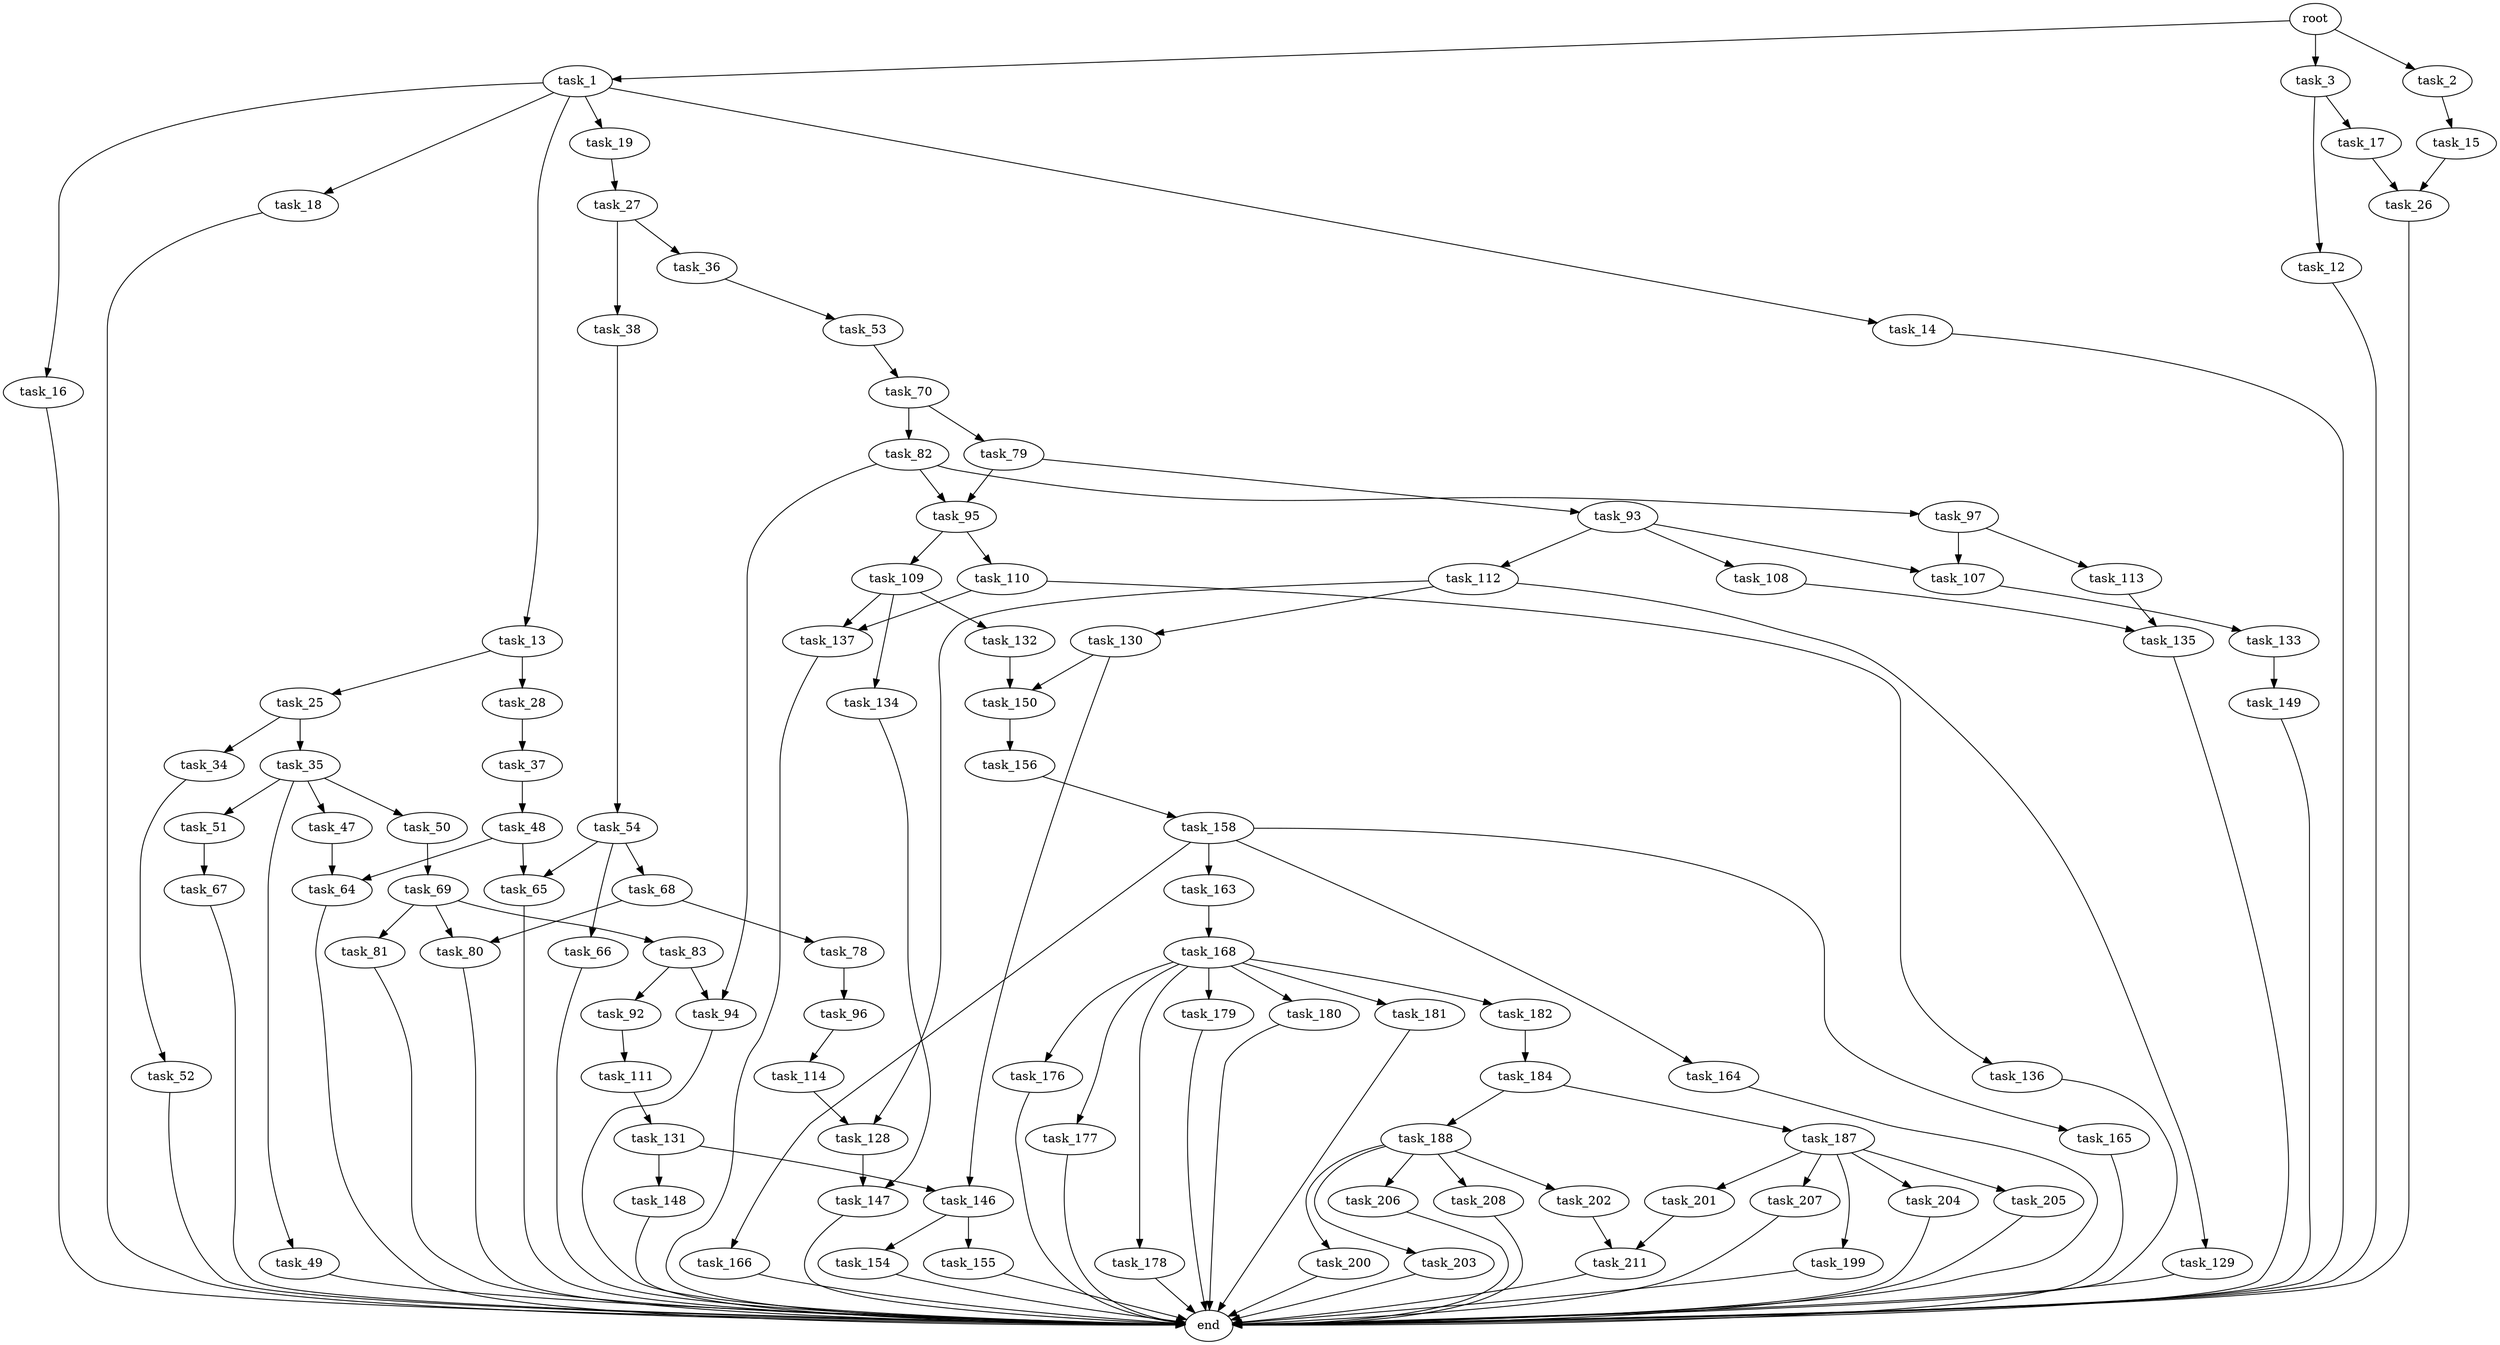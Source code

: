 digraph G {
  root [size="0.000000"];
  task_1 [size="134217728000.000000"];
  task_2 [size="231928233984.000000"];
  task_3 [size="134217728000.000000"];
  task_13 [size="2248487195.000000"];
  task_14 [size="1073741824000.000000"];
  task_16 [size="782757789696.000000"];
  task_18 [size="368293445632.000000"];
  task_19 [size="368293445632.000000"];
  task_15 [size="635868228.000000"];
  task_12 [size="78511321304.000000"];
  task_17 [size="3091286704.000000"];
  end [size="0.000000"];
  task_25 [size="549755813888.000000"];
  task_28 [size="782757789696.000000"];
  task_26 [size="432146639392.000000"];
  task_27 [size="549755813888.000000"];
  task_34 [size="256284158416.000000"];
  task_35 [size="549755813888.000000"];
  task_36 [size="782757789696.000000"];
  task_38 [size="124876647272.000000"];
  task_37 [size="549755813888.000000"];
  task_52 [size="68719476736.000000"];
  task_47 [size="27347499566.000000"];
  task_49 [size="115796022519.000000"];
  task_50 [size="782757789696.000000"];
  task_51 [size="231928233984.000000"];
  task_53 [size="782757789696.000000"];
  task_48 [size="159502355028.000000"];
  task_54 [size="8589934592.000000"];
  task_64 [size="20387283006.000000"];
  task_65 [size="210523445780.000000"];
  task_69 [size="231928233984.000000"];
  task_67 [size="44987973728.000000"];
  task_70 [size="134217728000.000000"];
  task_66 [size="254764465800.000000"];
  task_68 [size="18039367350.000000"];
  task_78 [size="38734138429.000000"];
  task_80 [size="231928233984.000000"];
  task_81 [size="134217728000.000000"];
  task_83 [size="294599941231.000000"];
  task_79 [size="3405429358.000000"];
  task_82 [size="165983056855.000000"];
  task_96 [size="368293445632.000000"];
  task_93 [size="782757789696.000000"];
  task_95 [size="42472074489.000000"];
  task_94 [size="14449378816.000000"];
  task_97 [size="134217728000.000000"];
  task_92 [size="37427547437.000000"];
  task_111 [size="915697698918.000000"];
  task_107 [size="1073741824000.000000"];
  task_108 [size="8039333467.000000"];
  task_112 [size="134217728000.000000"];
  task_109 [size="46573971603.000000"];
  task_110 [size="4775804502.000000"];
  task_114 [size="231928233984.000000"];
  task_113 [size="17846213975.000000"];
  task_133 [size="134217728000.000000"];
  task_135 [size="190524234522.000000"];
  task_132 [size="368293445632.000000"];
  task_134 [size="16278404718.000000"];
  task_137 [size="3011800816.000000"];
  task_136 [size="2062209983.000000"];
  task_131 [size="14868226537.000000"];
  task_128 [size="68719476736.000000"];
  task_129 [size="687493499652.000000"];
  task_130 [size="7097806118.000000"];
  task_147 [size="6893165422.000000"];
  task_146 [size="6055018759.000000"];
  task_150 [size="23832793240.000000"];
  task_148 [size="33259496946.000000"];
  task_149 [size="1532042539.000000"];
  task_154 [size="10209867346.000000"];
  task_155 [size="8589934592.000000"];
  task_156 [size="45332056682.000000"];
  task_158 [size="782757789696.000000"];
  task_163 [size="134217728000.000000"];
  task_164 [size="15333411304.000000"];
  task_165 [size="20213694223.000000"];
  task_166 [size="8469100353.000000"];
  task_168 [size="782757789696.000000"];
  task_176 [size="68719476736.000000"];
  task_177 [size="1194497140.000000"];
  task_178 [size="111069215025.000000"];
  task_179 [size="549755813888.000000"];
  task_180 [size="4112314216.000000"];
  task_181 [size="368293445632.000000"];
  task_182 [size="134217728000.000000"];
  task_184 [size="545226731864.000000"];
  task_187 [size="7575751101.000000"];
  task_188 [size="84171086889.000000"];
  task_199 [size="2249785700.000000"];
  task_201 [size="231928233984.000000"];
  task_204 [size="231928233984.000000"];
  task_205 [size="10138716294.000000"];
  task_207 [size="25239019348.000000"];
  task_200 [size="22759056117.000000"];
  task_202 [size="7131640160.000000"];
  task_203 [size="28991029248.000000"];
  task_206 [size="1073741824000.000000"];
  task_208 [size="8943421092.000000"];
  task_211 [size="549755813888.000000"];

  root -> task_1 [size="1.000000"];
  root -> task_2 [size="1.000000"];
  root -> task_3 [size="1.000000"];
  task_1 -> task_13 [size="209715200.000000"];
  task_1 -> task_14 [size="209715200.000000"];
  task_1 -> task_16 [size="209715200.000000"];
  task_1 -> task_18 [size="209715200.000000"];
  task_1 -> task_19 [size="209715200.000000"];
  task_2 -> task_15 [size="301989888.000000"];
  task_3 -> task_12 [size="209715200.000000"];
  task_3 -> task_17 [size="209715200.000000"];
  task_13 -> task_25 [size="209715200.000000"];
  task_13 -> task_28 [size="209715200.000000"];
  task_14 -> end [size="1.000000"];
  task_16 -> end [size="1.000000"];
  task_18 -> end [size="1.000000"];
  task_19 -> task_27 [size="411041792.000000"];
  task_15 -> task_26 [size="75497472.000000"];
  task_12 -> end [size="1.000000"];
  task_17 -> task_26 [size="75497472.000000"];
  task_25 -> task_34 [size="536870912.000000"];
  task_25 -> task_35 [size="536870912.000000"];
  task_28 -> task_37 [size="679477248.000000"];
  task_26 -> end [size="1.000000"];
  task_27 -> task_36 [size="536870912.000000"];
  task_27 -> task_38 [size="536870912.000000"];
  task_34 -> task_52 [size="536870912.000000"];
  task_35 -> task_47 [size="536870912.000000"];
  task_35 -> task_49 [size="536870912.000000"];
  task_35 -> task_50 [size="536870912.000000"];
  task_35 -> task_51 [size="536870912.000000"];
  task_36 -> task_53 [size="679477248.000000"];
  task_38 -> task_54 [size="536870912.000000"];
  task_37 -> task_48 [size="536870912.000000"];
  task_52 -> end [size="1.000000"];
  task_47 -> task_64 [size="679477248.000000"];
  task_49 -> end [size="1.000000"];
  task_50 -> task_69 [size="679477248.000000"];
  task_51 -> task_67 [size="301989888.000000"];
  task_53 -> task_70 [size="679477248.000000"];
  task_48 -> task_64 [size="411041792.000000"];
  task_48 -> task_65 [size="411041792.000000"];
  task_54 -> task_65 [size="33554432.000000"];
  task_54 -> task_66 [size="33554432.000000"];
  task_54 -> task_68 [size="33554432.000000"];
  task_64 -> end [size="1.000000"];
  task_65 -> end [size="1.000000"];
  task_69 -> task_80 [size="301989888.000000"];
  task_69 -> task_81 [size="301989888.000000"];
  task_69 -> task_83 [size="301989888.000000"];
  task_67 -> end [size="1.000000"];
  task_70 -> task_79 [size="209715200.000000"];
  task_70 -> task_82 [size="209715200.000000"];
  task_66 -> end [size="1.000000"];
  task_68 -> task_78 [size="301989888.000000"];
  task_68 -> task_80 [size="301989888.000000"];
  task_78 -> task_96 [size="33554432.000000"];
  task_80 -> end [size="1.000000"];
  task_81 -> end [size="1.000000"];
  task_83 -> task_92 [size="838860800.000000"];
  task_83 -> task_94 [size="838860800.000000"];
  task_79 -> task_93 [size="75497472.000000"];
  task_79 -> task_95 [size="75497472.000000"];
  task_82 -> task_94 [size="679477248.000000"];
  task_82 -> task_95 [size="679477248.000000"];
  task_82 -> task_97 [size="679477248.000000"];
  task_96 -> task_114 [size="411041792.000000"];
  task_93 -> task_107 [size="679477248.000000"];
  task_93 -> task_108 [size="679477248.000000"];
  task_93 -> task_112 [size="679477248.000000"];
  task_95 -> task_109 [size="679477248.000000"];
  task_95 -> task_110 [size="679477248.000000"];
  task_94 -> end [size="1.000000"];
  task_97 -> task_107 [size="209715200.000000"];
  task_97 -> task_113 [size="209715200.000000"];
  task_92 -> task_111 [size="75497472.000000"];
  task_111 -> task_131 [size="679477248.000000"];
  task_107 -> task_133 [size="838860800.000000"];
  task_108 -> task_135 [size="209715200.000000"];
  task_112 -> task_128 [size="209715200.000000"];
  task_112 -> task_129 [size="209715200.000000"];
  task_112 -> task_130 [size="209715200.000000"];
  task_109 -> task_132 [size="75497472.000000"];
  task_109 -> task_134 [size="75497472.000000"];
  task_109 -> task_137 [size="75497472.000000"];
  task_110 -> task_136 [size="301989888.000000"];
  task_110 -> task_137 [size="301989888.000000"];
  task_114 -> task_128 [size="301989888.000000"];
  task_113 -> task_135 [size="411041792.000000"];
  task_133 -> task_149 [size="209715200.000000"];
  task_135 -> end [size="1.000000"];
  task_132 -> task_150 [size="411041792.000000"];
  task_134 -> task_147 [size="411041792.000000"];
  task_137 -> end [size="1.000000"];
  task_136 -> end [size="1.000000"];
  task_131 -> task_146 [size="679477248.000000"];
  task_131 -> task_148 [size="679477248.000000"];
  task_128 -> task_147 [size="134217728.000000"];
  task_129 -> end [size="1.000000"];
  task_130 -> task_146 [size="536870912.000000"];
  task_130 -> task_150 [size="536870912.000000"];
  task_147 -> end [size="1.000000"];
  task_146 -> task_154 [size="411041792.000000"];
  task_146 -> task_155 [size="411041792.000000"];
  task_150 -> task_156 [size="33554432.000000"];
  task_148 -> end [size="1.000000"];
  task_149 -> end [size="1.000000"];
  task_154 -> end [size="1.000000"];
  task_155 -> end [size="1.000000"];
  task_156 -> task_158 [size="75497472.000000"];
  task_158 -> task_163 [size="679477248.000000"];
  task_158 -> task_164 [size="679477248.000000"];
  task_158 -> task_165 [size="679477248.000000"];
  task_158 -> task_166 [size="679477248.000000"];
  task_163 -> task_168 [size="209715200.000000"];
  task_164 -> end [size="1.000000"];
  task_165 -> end [size="1.000000"];
  task_166 -> end [size="1.000000"];
  task_168 -> task_176 [size="679477248.000000"];
  task_168 -> task_177 [size="679477248.000000"];
  task_168 -> task_178 [size="679477248.000000"];
  task_168 -> task_179 [size="679477248.000000"];
  task_168 -> task_180 [size="679477248.000000"];
  task_168 -> task_181 [size="679477248.000000"];
  task_168 -> task_182 [size="679477248.000000"];
  task_176 -> end [size="1.000000"];
  task_177 -> end [size="1.000000"];
  task_178 -> end [size="1.000000"];
  task_179 -> end [size="1.000000"];
  task_180 -> end [size="1.000000"];
  task_181 -> end [size="1.000000"];
  task_182 -> task_184 [size="209715200.000000"];
  task_184 -> task_187 [size="679477248.000000"];
  task_184 -> task_188 [size="679477248.000000"];
  task_187 -> task_199 [size="209715200.000000"];
  task_187 -> task_201 [size="209715200.000000"];
  task_187 -> task_204 [size="209715200.000000"];
  task_187 -> task_205 [size="209715200.000000"];
  task_187 -> task_207 [size="209715200.000000"];
  task_188 -> task_200 [size="209715200.000000"];
  task_188 -> task_202 [size="209715200.000000"];
  task_188 -> task_203 [size="209715200.000000"];
  task_188 -> task_206 [size="209715200.000000"];
  task_188 -> task_208 [size="209715200.000000"];
  task_199 -> end [size="1.000000"];
  task_201 -> task_211 [size="301989888.000000"];
  task_204 -> end [size="1.000000"];
  task_205 -> end [size="1.000000"];
  task_207 -> end [size="1.000000"];
  task_200 -> end [size="1.000000"];
  task_202 -> task_211 [size="134217728.000000"];
  task_203 -> end [size="1.000000"];
  task_206 -> end [size="1.000000"];
  task_208 -> end [size="1.000000"];
  task_211 -> end [size="1.000000"];
}
